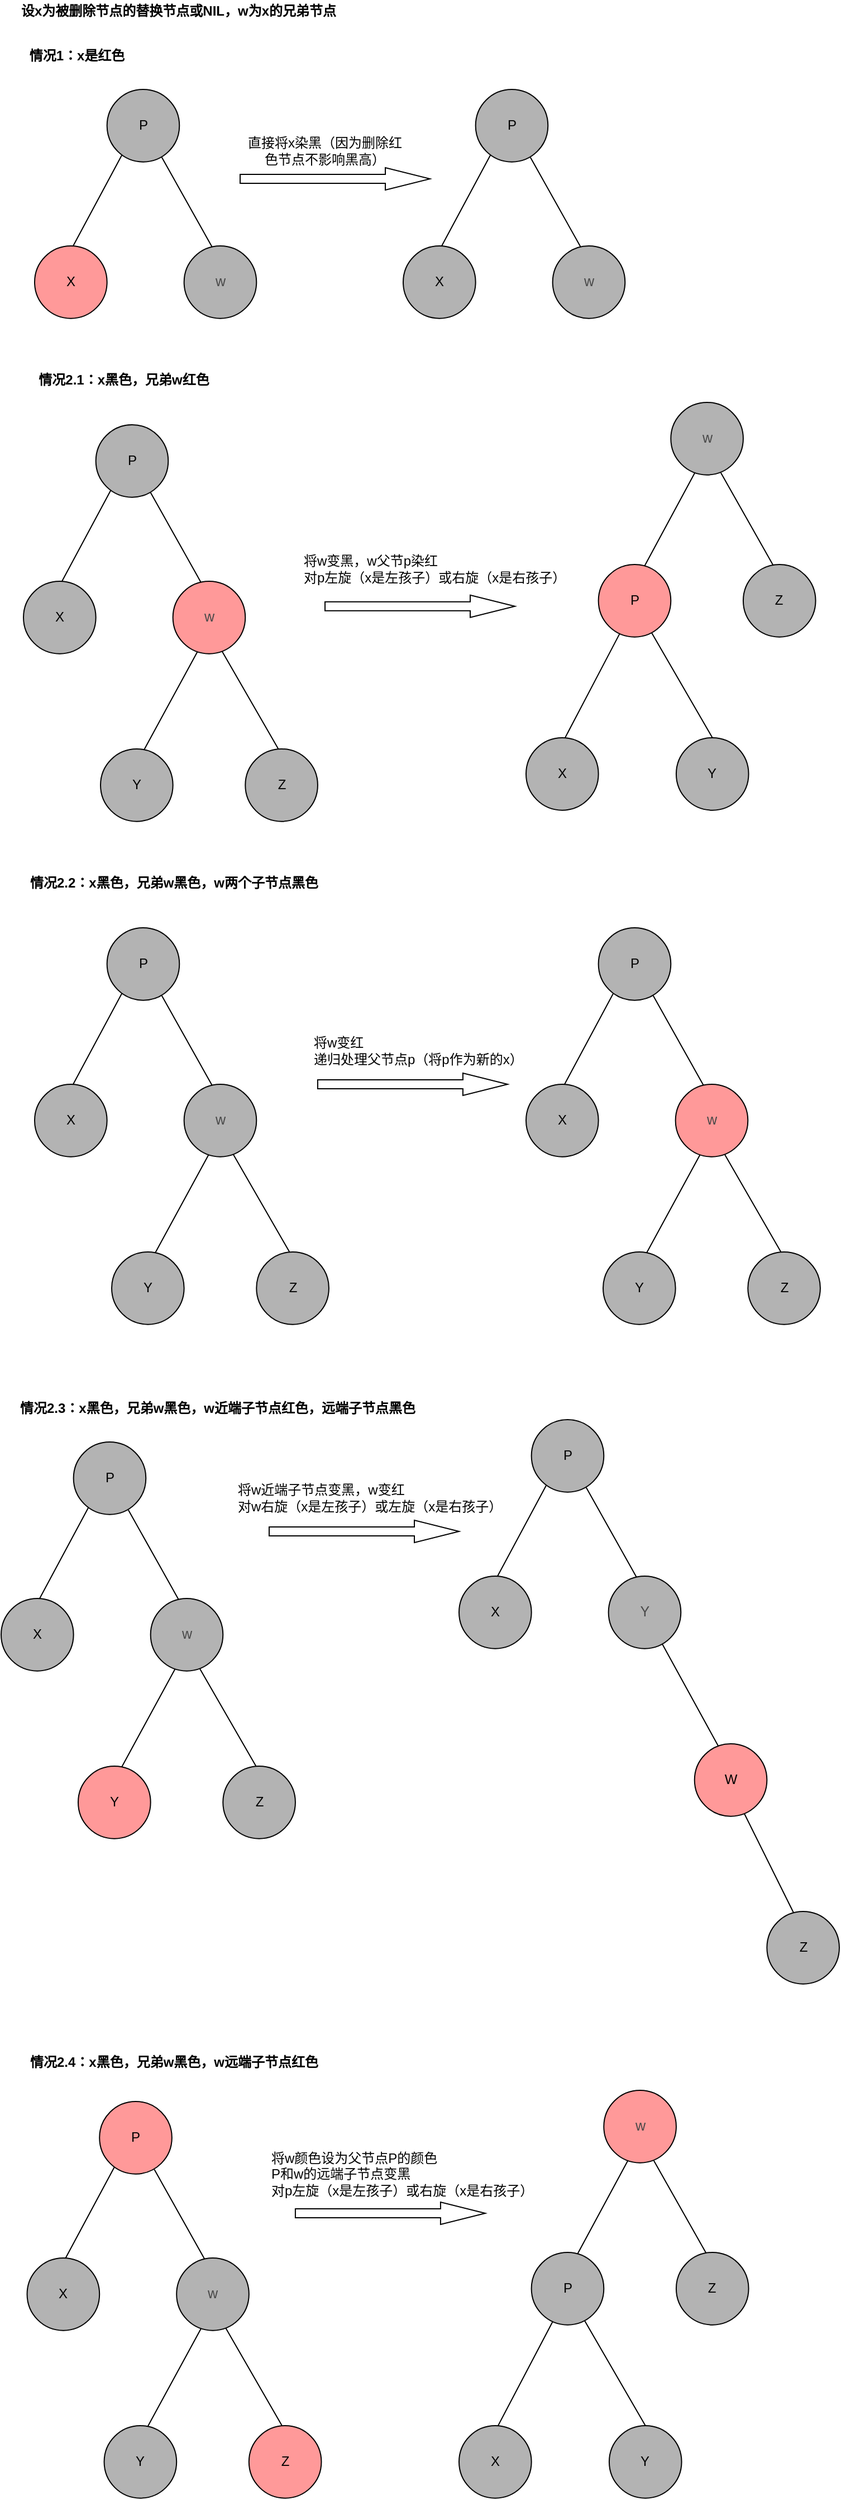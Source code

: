 <mxfile version="28.0.4">
  <diagram name="第 1 页" id="3Pb_nDAk9xN5-lKyiySB">
    <mxGraphModel dx="891" dy="389" grid="1" gridSize="10" guides="1" tooltips="1" connect="1" arrows="1" fold="1" page="1" pageScale="1" pageWidth="827" pageHeight="1169" math="0" shadow="0">
      <root>
        <mxCell id="0" />
        <mxCell id="1" parent="0" />
        <mxCell id="LyFxQFtxwqaDCMOSWHlq-5" style="edgeStyle=orthogonalEdgeStyle;rounded=0;orthogonalLoop=1;jettySize=auto;html=1;exitX=0.5;exitY=1;exitDx=0;exitDy=0;" parent="1" edge="1">
          <mxGeometry relative="1" as="geometry">
            <mxPoint x="401.67" y="300" as="sourcePoint" />
            <mxPoint x="401.67" y="300" as="targetPoint" />
          </mxGeometry>
        </mxCell>
        <mxCell id="LyFxQFtxwqaDCMOSWHlq-56" value="" style="group" parent="1" vertex="1" connectable="0">
          <mxGeometry x="60.003" y="130" width="198.638" height="204.818" as="geometry" />
        </mxCell>
        <mxCell id="LyFxQFtxwqaDCMOSWHlq-29" value="" style="endArrow=none;html=1;rounded=0;entryX=0.206;entryY=0.904;entryDx=0;entryDy=0;entryPerimeter=0;exitX=0.527;exitY=0.01;exitDx=0;exitDy=0;exitPerimeter=0;" parent="LyFxQFtxwqaDCMOSWHlq-56" source="LyFxQFtxwqaDCMOSWHlq-39" target="LyFxQFtxwqaDCMOSWHlq-36" edge="1">
          <mxGeometry width="50" height="50" relative="1" as="geometry">
            <mxPoint x="9.817" y="150" as="sourcePoint" />
            <mxPoint x="77.497" y="60" as="targetPoint" />
          </mxGeometry>
        </mxCell>
        <mxCell id="LyFxQFtxwqaDCMOSWHlq-30" value="" style="endArrow=none;html=1;rounded=0;entryX=0.757;entryY=0.937;entryDx=0;entryDy=0;entryPerimeter=0;exitX=0.397;exitY=0.032;exitDx=0;exitDy=0;exitPerimeter=0;" parent="LyFxQFtxwqaDCMOSWHlq-56" source="LyFxQFtxwqaDCMOSWHlq-42" target="LyFxQFtxwqaDCMOSWHlq-36" edge="1">
          <mxGeometry width="50" height="50" relative="1" as="geometry">
            <mxPoint x="184.817" y="157.82" as="sourcePoint" />
            <mxPoint x="114.817" y="64.82" as="targetPoint" />
          </mxGeometry>
        </mxCell>
        <mxCell id="LyFxQFtxwqaDCMOSWHlq-36" value="P" style="ellipse;whiteSpace=wrap;html=1;aspect=fixed;fillColor=#B3B3B3;" parent="LyFxQFtxwqaDCMOSWHlq-56" vertex="1">
          <mxGeometry x="64.82" width="64.818" height="64.818" as="geometry" />
        </mxCell>
        <mxCell id="LyFxQFtxwqaDCMOSWHlq-39" value="X" style="ellipse;whiteSpace=wrap;html=1;aspect=fixed;fillColor=#FF9999;shadow=0;" parent="LyFxQFtxwqaDCMOSWHlq-56" vertex="1">
          <mxGeometry y="140" width="64.818" height="64.818" as="geometry" />
        </mxCell>
        <mxCell id="LyFxQFtxwqaDCMOSWHlq-42" value="&lt;pre style=&quot;font-family: var(--ds-font-family-code); overflow: auto; padding: calc(var(--ds-md-zoom)*8px)calc(var(--ds-md-zoom)*12px); text-wrap: wrap; word-break: break-all; color: rgb(73, 73, 73); font-size: 12.573px; text-align: left; margin-top: 0px !important; margin-bottom: 0px !important;&quot;&gt;w&lt;/pre&gt;" style="ellipse;whiteSpace=wrap;html=1;aspect=fixed;fillColor=#B3B3B3;" parent="LyFxQFtxwqaDCMOSWHlq-56" vertex="1">
          <mxGeometry x="133.82" y="140" width="64.818" height="64.818" as="geometry" />
        </mxCell>
        <mxCell id="LyFxQFtxwqaDCMOSWHlq-64" value="&lt;b&gt;设x为被删除节点的替换节点或NIL，w为x的兄弟节点&lt;/b&gt;" style="text;strokeColor=none;align=center;fillColor=none;html=1;verticalAlign=middle;whiteSpace=wrap;rounded=0;" parent="1" vertex="1">
          <mxGeometry x="44.32" y="50" width="290" height="20" as="geometry" />
        </mxCell>
        <mxCell id="LyFxQFtxwqaDCMOSWHlq-65" value="&lt;b&gt;情况1：x是红色&lt;/b&gt;" style="text;strokeColor=none;align=center;fillColor=none;html=1;verticalAlign=middle;whiteSpace=wrap;rounded=0;" parent="1" vertex="1">
          <mxGeometry x="50" y="90" width="95.68" height="20" as="geometry" />
        </mxCell>
        <mxCell id="LyFxQFtxwqaDCMOSWHlq-66" value="" style="group" parent="1" vertex="1" connectable="0">
          <mxGeometry x="390" y="130" width="198.638" height="204.818" as="geometry" />
        </mxCell>
        <mxCell id="LyFxQFtxwqaDCMOSWHlq-67" value="" style="endArrow=none;html=1;rounded=0;entryX=0.206;entryY=0.904;entryDx=0;entryDy=0;entryPerimeter=0;exitX=0.527;exitY=0.01;exitDx=0;exitDy=0;exitPerimeter=0;" parent="LyFxQFtxwqaDCMOSWHlq-66" source="LyFxQFtxwqaDCMOSWHlq-70" target="LyFxQFtxwqaDCMOSWHlq-69" edge="1">
          <mxGeometry width="50" height="50" relative="1" as="geometry">
            <mxPoint x="9.817" y="150" as="sourcePoint" />
            <mxPoint x="77.497" y="60" as="targetPoint" />
          </mxGeometry>
        </mxCell>
        <mxCell id="LyFxQFtxwqaDCMOSWHlq-68" value="" style="endArrow=none;html=1;rounded=0;entryX=0.757;entryY=0.937;entryDx=0;entryDy=0;entryPerimeter=0;exitX=0.397;exitY=0.032;exitDx=0;exitDy=0;exitPerimeter=0;" parent="LyFxQFtxwqaDCMOSWHlq-66" source="LyFxQFtxwqaDCMOSWHlq-71" target="LyFxQFtxwqaDCMOSWHlq-69" edge="1">
          <mxGeometry width="50" height="50" relative="1" as="geometry">
            <mxPoint x="184.817" y="157.82" as="sourcePoint" />
            <mxPoint x="114.817" y="64.82" as="targetPoint" />
          </mxGeometry>
        </mxCell>
        <mxCell id="LyFxQFtxwqaDCMOSWHlq-69" value="P" style="ellipse;whiteSpace=wrap;html=1;aspect=fixed;fillColor=#B3B3B3;" parent="LyFxQFtxwqaDCMOSWHlq-66" vertex="1">
          <mxGeometry x="64.82" width="64.818" height="64.818" as="geometry" />
        </mxCell>
        <mxCell id="LyFxQFtxwqaDCMOSWHlq-70" value="X" style="ellipse;whiteSpace=wrap;html=1;aspect=fixed;fillColor=#B3B3B3;shadow=0;" parent="LyFxQFtxwqaDCMOSWHlq-66" vertex="1">
          <mxGeometry y="140" width="64.818" height="64.818" as="geometry" />
        </mxCell>
        <mxCell id="LyFxQFtxwqaDCMOSWHlq-71" value="&lt;pre style=&quot;font-family: var(--ds-font-family-code); overflow: auto; padding: calc(var(--ds-md-zoom)*8px)calc(var(--ds-md-zoom)*12px); text-wrap: wrap; word-break: break-all; color: rgb(73, 73, 73); font-size: 12.573px; text-align: left; margin-top: 0px !important; margin-bottom: 0px !important;&quot;&gt;w&lt;/pre&gt;" style="ellipse;whiteSpace=wrap;html=1;aspect=fixed;fillColor=#B3B3B3;" parent="LyFxQFtxwqaDCMOSWHlq-66" vertex="1">
          <mxGeometry x="133.82" y="140" width="64.818" height="64.818" as="geometry" />
        </mxCell>
        <mxCell id="LyFxQFtxwqaDCMOSWHlq-77" value="直接将x染黑（因为删除红色节点不影响黑高）" style="text;strokeColor=none;align=center;fillColor=none;html=1;verticalAlign=middle;whiteSpace=wrap;rounded=0;" parent="1" vertex="1">
          <mxGeometry x="250" y="170" width="140" height="30" as="geometry" />
        </mxCell>
        <mxCell id="LyFxQFtxwqaDCMOSWHlq-79" value="" style="html=1;shadow=0;dashed=0;align=center;verticalAlign=middle;shape=mxgraph.arrows2.arrow;dy=0.6;dx=40;notch=0;" parent="1" vertex="1">
          <mxGeometry x="244" y="200" width="170" height="20" as="geometry" />
        </mxCell>
        <mxCell id="LyFxQFtxwqaDCMOSWHlq-80" value="&lt;b&gt;情况2.1：x黑色，兄弟w红色&lt;/b&gt;" style="text;strokeColor=none;align=center;fillColor=none;html=1;verticalAlign=middle;whiteSpace=wrap;rounded=0;" parent="1" vertex="1">
          <mxGeometry x="60" y="380" width="160" height="20" as="geometry" />
        </mxCell>
        <mxCell id="LyFxQFtxwqaDCMOSWHlq-91" value="" style="group" parent="1" vertex="1" connectable="0">
          <mxGeometry x="50" y="430" width="263.458" height="354.818" as="geometry" />
        </mxCell>
        <mxCell id="LyFxQFtxwqaDCMOSWHlq-82" value="" style="endArrow=none;html=1;rounded=0;entryX=0.206;entryY=0.904;entryDx=0;entryDy=0;entryPerimeter=0;exitX=0.527;exitY=0.01;exitDx=0;exitDy=0;exitPerimeter=0;" parent="LyFxQFtxwqaDCMOSWHlq-91" source="LyFxQFtxwqaDCMOSWHlq-85" target="LyFxQFtxwqaDCMOSWHlq-84" edge="1">
          <mxGeometry width="50" height="50" relative="1" as="geometry">
            <mxPoint x="9.817" y="150" as="sourcePoint" />
            <mxPoint x="77.497" y="60" as="targetPoint" />
          </mxGeometry>
        </mxCell>
        <mxCell id="LyFxQFtxwqaDCMOSWHlq-83" value="" style="endArrow=none;html=1;rounded=0;entryX=0.757;entryY=0.937;entryDx=0;entryDy=0;entryPerimeter=0;exitX=0.397;exitY=0.032;exitDx=0;exitDy=0;exitPerimeter=0;" parent="LyFxQFtxwqaDCMOSWHlq-91" source="LyFxQFtxwqaDCMOSWHlq-86" target="LyFxQFtxwqaDCMOSWHlq-84" edge="1">
          <mxGeometry width="50" height="50" relative="1" as="geometry">
            <mxPoint x="184.817" y="157.82" as="sourcePoint" />
            <mxPoint x="114.817" y="64.82" as="targetPoint" />
          </mxGeometry>
        </mxCell>
        <mxCell id="LyFxQFtxwqaDCMOSWHlq-84" value="P" style="ellipse;whiteSpace=wrap;html=1;aspect=fixed;fillColor=#B3B3B3;" parent="LyFxQFtxwqaDCMOSWHlq-91" vertex="1">
          <mxGeometry x="64.82" width="64.818" height="64.818" as="geometry" />
        </mxCell>
        <mxCell id="LyFxQFtxwqaDCMOSWHlq-85" value="X" style="ellipse;whiteSpace=wrap;html=1;aspect=fixed;fillColor=#B3B3B3;shadow=0;" parent="LyFxQFtxwqaDCMOSWHlq-91" vertex="1">
          <mxGeometry y="140" width="64.818" height="64.818" as="geometry" />
        </mxCell>
        <mxCell id="LyFxQFtxwqaDCMOSWHlq-86" value="&lt;pre style=&quot;font-family: var(--ds-font-family-code); overflow: auto; padding: calc(var(--ds-md-zoom)*8px)calc(var(--ds-md-zoom)*12px); text-wrap: wrap; word-break: break-all; color: rgb(73, 73, 73); font-size: 12.573px; text-align: left; margin-top: 0px !important; margin-bottom: 0px !important;&quot;&gt;w&lt;/pre&gt;" style="ellipse;whiteSpace=wrap;html=1;aspect=fixed;fillColor=#FF9999;" parent="LyFxQFtxwqaDCMOSWHlq-91" vertex="1">
          <mxGeometry x="133.82" y="140" width="64.818" height="64.818" as="geometry" />
        </mxCell>
        <mxCell id="LyFxQFtxwqaDCMOSWHlq-87" value="Y" style="ellipse;whiteSpace=wrap;html=1;aspect=fixed;fillColor=#B3B3B3;shadow=0;" parent="LyFxQFtxwqaDCMOSWHlq-91" vertex="1">
          <mxGeometry x="69" y="290" width="64.818" height="64.818" as="geometry" />
        </mxCell>
        <mxCell id="LyFxQFtxwqaDCMOSWHlq-88" value="Z" style="ellipse;whiteSpace=wrap;html=1;aspect=fixed;fillColor=#B3B3B3;shadow=0;" parent="LyFxQFtxwqaDCMOSWHlq-91" vertex="1">
          <mxGeometry x="198.64" y="290" width="64.818" height="64.818" as="geometry" />
        </mxCell>
        <mxCell id="LyFxQFtxwqaDCMOSWHlq-89" value="" style="endArrow=none;html=1;rounded=0;entryX=0.336;entryY=0.977;entryDx=0;entryDy=0;entryPerimeter=0;exitX=0.602;exitY=0.011;exitDx=0;exitDy=0;exitPerimeter=0;" parent="LyFxQFtxwqaDCMOSWHlq-91" source="LyFxQFtxwqaDCMOSWHlq-87" target="LyFxQFtxwqaDCMOSWHlq-86" edge="1">
          <mxGeometry width="50" height="50" relative="1" as="geometry">
            <mxPoint x="110" y="286.82" as="sourcePoint" />
            <mxPoint x="154" y="204.82" as="targetPoint" />
          </mxGeometry>
        </mxCell>
        <mxCell id="LyFxQFtxwqaDCMOSWHlq-90" value="" style="endArrow=none;html=1;rounded=0;entryX=0.682;entryY=0.972;entryDx=0;entryDy=0;entryPerimeter=0;exitX=0.455;exitY=-0.002;exitDx=0;exitDy=0;exitPerimeter=0;" parent="LyFxQFtxwqaDCMOSWHlq-91" source="LyFxQFtxwqaDCMOSWHlq-88" target="LyFxQFtxwqaDCMOSWHlq-86" edge="1">
          <mxGeometry width="50" height="50" relative="1" as="geometry">
            <mxPoint x="226" y="285.82" as="sourcePoint" />
            <mxPoint x="180" y="204.82" as="targetPoint" />
          </mxGeometry>
        </mxCell>
        <mxCell id="LyFxQFtxwqaDCMOSWHlq-110" value="&lt;div&gt;将w变黑，w父节p染红&lt;/div&gt;&lt;div&gt;对p左旋（x是左孩子）或右旋（x是右孩子）&lt;/div&gt;" style="text;strokeColor=none;align=left;fillColor=none;html=1;verticalAlign=middle;whiteSpace=wrap;rounded=0;" parent="1" vertex="1">
          <mxGeometry x="298.64" y="542.41" width="241.36" height="32.59" as="geometry" />
        </mxCell>
        <mxCell id="LyFxQFtxwqaDCMOSWHlq-112" value="" style="group" parent="1" vertex="1" connectable="0">
          <mxGeometry x="500" y="410" width="259.278" height="364.818" as="geometry" />
        </mxCell>
        <mxCell id="LyFxQFtxwqaDCMOSWHlq-96" value="X" style="ellipse;whiteSpace=wrap;html=1;aspect=fixed;fillColor=#B3B3B3;shadow=0;" parent="LyFxQFtxwqaDCMOSWHlq-112" vertex="1">
          <mxGeometry y="300" width="64.818" height="64.818" as="geometry" />
        </mxCell>
        <mxCell id="LyFxQFtxwqaDCMOSWHlq-100" value="" style="endArrow=none;html=1;rounded=0;entryX=0.295;entryY=0.952;entryDx=0;entryDy=0;entryPerimeter=0;exitX=0.538;exitY=0.003;exitDx=0;exitDy=0;exitPerimeter=0;" parent="LyFxQFtxwqaDCMOSWHlq-112" source="LyFxQFtxwqaDCMOSWHlq-96" target="LyFxQFtxwqaDCMOSWHlq-106" edge="1">
          <mxGeometry width="50" height="50" relative="1" as="geometry">
            <mxPoint x="35.521" y="297.203" as="sourcePoint" />
            <mxPoint x="83.099" y="209.817" as="targetPoint" />
          </mxGeometry>
        </mxCell>
        <mxCell id="LyFxQFtxwqaDCMOSWHlq-101" value="" style="endArrow=none;html=1;rounded=0;entryX=0.732;entryY=0.937;entryDx=0;entryDy=0;entryPerimeter=0;exitX=0.5;exitY=0;exitDx=0;exitDy=0;" parent="LyFxQFtxwqaDCMOSWHlq-112" source="LyFxQFtxwqaDCMOSWHlq-105" target="LyFxQFtxwqaDCMOSWHlq-106" edge="1">
          <mxGeometry width="50" height="50" relative="1" as="geometry">
            <mxPoint x="164.562" y="296.68" as="sourcePoint" />
            <mxPoint x="114.456" y="209.813" as="targetPoint" />
          </mxGeometry>
        </mxCell>
        <mxCell id="LyFxQFtxwqaDCMOSWHlq-103" value="" style="endArrow=none;html=1;rounded=0;entryX=0.206;entryY=0.904;entryDx=0;entryDy=0;entryPerimeter=0;exitX=0.64;exitY=0.015;exitDx=0;exitDy=0;exitPerimeter=0;" parent="LyFxQFtxwqaDCMOSWHlq-112" source="LyFxQFtxwqaDCMOSWHlq-106" edge="1">
          <mxGeometry width="50" height="50" relative="1" as="geometry">
            <mxPoint x="107.1" y="145" as="sourcePoint" />
            <mxPoint x="151.1" y="63" as="targetPoint" />
          </mxGeometry>
        </mxCell>
        <mxCell id="LyFxQFtxwqaDCMOSWHlq-105" value="Y" style="ellipse;whiteSpace=wrap;html=1;aspect=fixed;fillColor=#B3B3B3;shadow=0;" parent="LyFxQFtxwqaDCMOSWHlq-112" vertex="1">
          <mxGeometry x="134.46" y="300" width="64.818" height="64.818" as="geometry" />
        </mxCell>
        <mxCell id="LyFxQFtxwqaDCMOSWHlq-106" value="P" style="ellipse;whiteSpace=wrap;html=1;aspect=fixed;fillColor=#FF9999;" parent="LyFxQFtxwqaDCMOSWHlq-112" vertex="1">
          <mxGeometry x="64.82" y="145" width="64.818" height="64.818" as="geometry" />
        </mxCell>
        <mxCell id="LyFxQFtxwqaDCMOSWHlq-107" value="&lt;pre style=&quot;font-family: var(--ds-font-family-code); overflow: auto; padding: calc(var(--ds-md-zoom)*8px)calc(var(--ds-md-zoom)*12px); text-wrap: wrap; word-break: break-all; color: rgb(73, 73, 73); font-size: 12.573px; text-align: left; margin-top: 0px !important; margin-bottom: 0px !important;&quot;&gt;w&lt;/pre&gt;" style="ellipse;whiteSpace=wrap;html=1;aspect=fixed;fillColor=#B3B3B3;" parent="LyFxQFtxwqaDCMOSWHlq-112" vertex="1">
          <mxGeometry x="129.64" width="64.818" height="64.818" as="geometry" />
        </mxCell>
        <mxCell id="LyFxQFtxwqaDCMOSWHlq-108" value="Z" style="ellipse;whiteSpace=wrap;html=1;aspect=fixed;fillColor=#B3B3B3;shadow=0;" parent="LyFxQFtxwqaDCMOSWHlq-112" vertex="1">
          <mxGeometry x="194.46" y="145" width="64.818" height="64.818" as="geometry" />
        </mxCell>
        <mxCell id="LyFxQFtxwqaDCMOSWHlq-109" value="" style="endArrow=none;html=1;rounded=0;entryX=0.757;entryY=0.937;entryDx=0;entryDy=0;entryPerimeter=0;exitX=0.414;exitY=0.011;exitDx=0;exitDy=0;exitPerimeter=0;" parent="LyFxQFtxwqaDCMOSWHlq-112" source="LyFxQFtxwqaDCMOSWHlq-108" edge="1">
          <mxGeometry width="50" height="50" relative="1" as="geometry">
            <mxPoint x="220.125" y="144.34" as="sourcePoint" />
            <mxPoint x="174.46" y="63" as="targetPoint" />
          </mxGeometry>
        </mxCell>
        <mxCell id="LyFxQFtxwqaDCMOSWHlq-113" value="&lt;b&gt;情况2.2：x&lt;/b&gt;&lt;b&gt;黑色，&lt;/b&gt;&lt;b&gt;兄弟w黑色，w两个子节点黑色&lt;/b&gt;" style="text;strokeColor=none;align=center;fillColor=none;html=1;verticalAlign=middle;whiteSpace=wrap;rounded=0;" parent="1" vertex="1">
          <mxGeometry x="50" y="830" width="270" height="20" as="geometry" />
        </mxCell>
        <mxCell id="LyFxQFtxwqaDCMOSWHlq-114" value="" style="group" parent="1" vertex="1" connectable="0">
          <mxGeometry x="60" y="880" width="263.458" height="354.818" as="geometry" />
        </mxCell>
        <mxCell id="LyFxQFtxwqaDCMOSWHlq-115" value="" style="endArrow=none;html=1;rounded=0;entryX=0.206;entryY=0.904;entryDx=0;entryDy=0;entryPerimeter=0;exitX=0.527;exitY=0.01;exitDx=0;exitDy=0;exitPerimeter=0;" parent="LyFxQFtxwqaDCMOSWHlq-114" source="LyFxQFtxwqaDCMOSWHlq-118" target="LyFxQFtxwqaDCMOSWHlq-117" edge="1">
          <mxGeometry width="50" height="50" relative="1" as="geometry">
            <mxPoint x="9.817" y="150" as="sourcePoint" />
            <mxPoint x="77.497" y="60" as="targetPoint" />
          </mxGeometry>
        </mxCell>
        <mxCell id="LyFxQFtxwqaDCMOSWHlq-116" value="" style="endArrow=none;html=1;rounded=0;entryX=0.757;entryY=0.937;entryDx=0;entryDy=0;entryPerimeter=0;exitX=0.397;exitY=0.032;exitDx=0;exitDy=0;exitPerimeter=0;" parent="LyFxQFtxwqaDCMOSWHlq-114" source="LyFxQFtxwqaDCMOSWHlq-119" target="LyFxQFtxwqaDCMOSWHlq-117" edge="1">
          <mxGeometry width="50" height="50" relative="1" as="geometry">
            <mxPoint x="184.817" y="157.82" as="sourcePoint" />
            <mxPoint x="114.817" y="64.82" as="targetPoint" />
          </mxGeometry>
        </mxCell>
        <mxCell id="LyFxQFtxwqaDCMOSWHlq-117" value="P" style="ellipse;whiteSpace=wrap;html=1;aspect=fixed;fillColor=#B3B3B3;" parent="LyFxQFtxwqaDCMOSWHlq-114" vertex="1">
          <mxGeometry x="64.82" width="64.818" height="64.818" as="geometry" />
        </mxCell>
        <mxCell id="LyFxQFtxwqaDCMOSWHlq-118" value="X" style="ellipse;whiteSpace=wrap;html=1;aspect=fixed;fillColor=#B3B3B3;shadow=0;" parent="LyFxQFtxwqaDCMOSWHlq-114" vertex="1">
          <mxGeometry y="140" width="64.818" height="64.818" as="geometry" />
        </mxCell>
        <mxCell id="LyFxQFtxwqaDCMOSWHlq-119" value="&lt;pre style=&quot;font-family: var(--ds-font-family-code); overflow: auto; padding: calc(var(--ds-md-zoom)*8px)calc(var(--ds-md-zoom)*12px); text-wrap: wrap; word-break: break-all; color: rgb(73, 73, 73); font-size: 12.573px; text-align: left; margin-top: 0px !important; margin-bottom: 0px !important;&quot;&gt;w&lt;/pre&gt;" style="ellipse;whiteSpace=wrap;html=1;aspect=fixed;fillColor=#B3B3B3;" parent="LyFxQFtxwqaDCMOSWHlq-114" vertex="1">
          <mxGeometry x="133.82" y="140" width="64.818" height="64.818" as="geometry" />
        </mxCell>
        <mxCell id="LyFxQFtxwqaDCMOSWHlq-120" value="Y" style="ellipse;whiteSpace=wrap;html=1;aspect=fixed;fillColor=#B3B3B3;shadow=0;" parent="LyFxQFtxwqaDCMOSWHlq-114" vertex="1">
          <mxGeometry x="69" y="290" width="64.818" height="64.818" as="geometry" />
        </mxCell>
        <mxCell id="LyFxQFtxwqaDCMOSWHlq-121" value="Z" style="ellipse;whiteSpace=wrap;html=1;aspect=fixed;fillColor=#B3B3B3;shadow=0;" parent="LyFxQFtxwqaDCMOSWHlq-114" vertex="1">
          <mxGeometry x="198.64" y="290" width="64.818" height="64.818" as="geometry" />
        </mxCell>
        <mxCell id="LyFxQFtxwqaDCMOSWHlq-122" value="" style="endArrow=none;html=1;rounded=0;entryX=0.336;entryY=0.977;entryDx=0;entryDy=0;entryPerimeter=0;exitX=0.602;exitY=0.011;exitDx=0;exitDy=0;exitPerimeter=0;" parent="LyFxQFtxwqaDCMOSWHlq-114" source="LyFxQFtxwqaDCMOSWHlq-120" target="LyFxQFtxwqaDCMOSWHlq-119" edge="1">
          <mxGeometry width="50" height="50" relative="1" as="geometry">
            <mxPoint x="110" y="286.82" as="sourcePoint" />
            <mxPoint x="154" y="204.82" as="targetPoint" />
          </mxGeometry>
        </mxCell>
        <mxCell id="LyFxQFtxwqaDCMOSWHlq-123" value="" style="endArrow=none;html=1;rounded=0;entryX=0.682;entryY=0.972;entryDx=0;entryDy=0;entryPerimeter=0;exitX=0.455;exitY=-0.002;exitDx=0;exitDy=0;exitPerimeter=0;" parent="LyFxQFtxwqaDCMOSWHlq-114" source="LyFxQFtxwqaDCMOSWHlq-121" target="LyFxQFtxwqaDCMOSWHlq-119" edge="1">
          <mxGeometry width="50" height="50" relative="1" as="geometry">
            <mxPoint x="226" y="285.82" as="sourcePoint" />
            <mxPoint x="180" y="204.82" as="targetPoint" />
          </mxGeometry>
        </mxCell>
        <mxCell id="LyFxQFtxwqaDCMOSWHlq-124" value="" style="group" parent="1" vertex="1" connectable="0">
          <mxGeometry x="500" y="880" width="263.458" height="354.818" as="geometry" />
        </mxCell>
        <mxCell id="LyFxQFtxwqaDCMOSWHlq-125" value="" style="endArrow=none;html=1;rounded=0;entryX=0.206;entryY=0.904;entryDx=0;entryDy=0;entryPerimeter=0;exitX=0.527;exitY=0.01;exitDx=0;exitDy=0;exitPerimeter=0;" parent="LyFxQFtxwqaDCMOSWHlq-124" source="LyFxQFtxwqaDCMOSWHlq-128" target="LyFxQFtxwqaDCMOSWHlq-127" edge="1">
          <mxGeometry width="50" height="50" relative="1" as="geometry">
            <mxPoint x="9.817" y="150" as="sourcePoint" />
            <mxPoint x="77.497" y="60" as="targetPoint" />
          </mxGeometry>
        </mxCell>
        <mxCell id="LyFxQFtxwqaDCMOSWHlq-126" value="" style="endArrow=none;html=1;rounded=0;entryX=0.757;entryY=0.937;entryDx=0;entryDy=0;entryPerimeter=0;exitX=0.397;exitY=0.032;exitDx=0;exitDy=0;exitPerimeter=0;" parent="LyFxQFtxwqaDCMOSWHlq-124" source="LyFxQFtxwqaDCMOSWHlq-129" target="LyFxQFtxwqaDCMOSWHlq-127" edge="1">
          <mxGeometry width="50" height="50" relative="1" as="geometry">
            <mxPoint x="184.817" y="157.82" as="sourcePoint" />
            <mxPoint x="114.817" y="64.82" as="targetPoint" />
          </mxGeometry>
        </mxCell>
        <mxCell id="LyFxQFtxwqaDCMOSWHlq-127" value="P" style="ellipse;whiteSpace=wrap;html=1;aspect=fixed;fillColor=#B3B3B3;" parent="LyFxQFtxwqaDCMOSWHlq-124" vertex="1">
          <mxGeometry x="64.82" width="64.818" height="64.818" as="geometry" />
        </mxCell>
        <mxCell id="LyFxQFtxwqaDCMOSWHlq-128" value="X" style="ellipse;whiteSpace=wrap;html=1;aspect=fixed;fillColor=#B3B3B3;shadow=0;" parent="LyFxQFtxwqaDCMOSWHlq-124" vertex="1">
          <mxGeometry y="140" width="64.818" height="64.818" as="geometry" />
        </mxCell>
        <mxCell id="LyFxQFtxwqaDCMOSWHlq-129" value="&lt;pre style=&quot;font-family: var(--ds-font-family-code); overflow: auto; padding: calc(var(--ds-md-zoom)*8px)calc(var(--ds-md-zoom)*12px); text-wrap: wrap; word-break: break-all; color: rgb(73, 73, 73); font-size: 12.573px; text-align: left; margin-top: 0px !important; margin-bottom: 0px !important;&quot;&gt;w&lt;/pre&gt;" style="ellipse;whiteSpace=wrap;html=1;aspect=fixed;fillColor=#FF9999;" parent="LyFxQFtxwqaDCMOSWHlq-124" vertex="1">
          <mxGeometry x="133.82" y="140" width="64.818" height="64.818" as="geometry" />
        </mxCell>
        <mxCell id="LyFxQFtxwqaDCMOSWHlq-130" value="Y" style="ellipse;whiteSpace=wrap;html=1;aspect=fixed;fillColor=#B3B3B3;shadow=0;" parent="LyFxQFtxwqaDCMOSWHlq-124" vertex="1">
          <mxGeometry x="69" y="290" width="64.818" height="64.818" as="geometry" />
        </mxCell>
        <mxCell id="LyFxQFtxwqaDCMOSWHlq-131" value="Z" style="ellipse;whiteSpace=wrap;html=1;aspect=fixed;fillColor=#B3B3B3;shadow=0;" parent="LyFxQFtxwqaDCMOSWHlq-124" vertex="1">
          <mxGeometry x="198.64" y="290" width="64.818" height="64.818" as="geometry" />
        </mxCell>
        <mxCell id="LyFxQFtxwqaDCMOSWHlq-132" value="" style="endArrow=none;html=1;rounded=0;entryX=0.336;entryY=0.977;entryDx=0;entryDy=0;entryPerimeter=0;exitX=0.602;exitY=0.011;exitDx=0;exitDy=0;exitPerimeter=0;" parent="LyFxQFtxwqaDCMOSWHlq-124" source="LyFxQFtxwqaDCMOSWHlq-130" target="LyFxQFtxwqaDCMOSWHlq-129" edge="1">
          <mxGeometry width="50" height="50" relative="1" as="geometry">
            <mxPoint x="110" y="286.82" as="sourcePoint" />
            <mxPoint x="154" y="204.82" as="targetPoint" />
          </mxGeometry>
        </mxCell>
        <mxCell id="LyFxQFtxwqaDCMOSWHlq-133" value="" style="endArrow=none;html=1;rounded=0;entryX=0.682;entryY=0.972;entryDx=0;entryDy=0;entryPerimeter=0;exitX=0.455;exitY=-0.002;exitDx=0;exitDy=0;exitPerimeter=0;" parent="LyFxQFtxwqaDCMOSWHlq-124" source="LyFxQFtxwqaDCMOSWHlq-131" target="LyFxQFtxwqaDCMOSWHlq-129" edge="1">
          <mxGeometry width="50" height="50" relative="1" as="geometry">
            <mxPoint x="226" y="285.82" as="sourcePoint" />
            <mxPoint x="180" y="204.82" as="targetPoint" />
          </mxGeometry>
        </mxCell>
        <mxCell id="LyFxQFtxwqaDCMOSWHlq-134" value="&lt;div&gt;将w变红&lt;/div&gt;&lt;div&gt;递归处理父节点p（将p作为新的x）&lt;/div&gt;" style="text;strokeColor=none;align=left;fillColor=none;html=1;verticalAlign=middle;whiteSpace=wrap;rounded=0;" parent="1" vertex="1">
          <mxGeometry x="308.32" y="970" width="196" height="40" as="geometry" />
        </mxCell>
        <mxCell id="LyFxQFtxwqaDCMOSWHlq-136" value="&lt;b&gt;情况2.3：x黑色，兄弟w黑色，w近端子节点红色，远端子节点黑色&lt;/b&gt;" style="text;strokeColor=none;align=center;fillColor=none;html=1;verticalAlign=middle;whiteSpace=wrap;rounded=0;" parent="1" vertex="1">
          <mxGeometry x="44.32" y="1300" width="360" height="20" as="geometry" />
        </mxCell>
        <mxCell id="LyFxQFtxwqaDCMOSWHlq-137" value="" style="group" parent="1" vertex="1" connectable="0">
          <mxGeometry x="30" y="1340" width="263.458" height="354.818" as="geometry" />
        </mxCell>
        <mxCell id="LyFxQFtxwqaDCMOSWHlq-138" value="" style="endArrow=none;html=1;rounded=0;entryX=0.206;entryY=0.904;entryDx=0;entryDy=0;entryPerimeter=0;exitX=0.527;exitY=0.01;exitDx=0;exitDy=0;exitPerimeter=0;" parent="LyFxQFtxwqaDCMOSWHlq-137" source="LyFxQFtxwqaDCMOSWHlq-141" target="LyFxQFtxwqaDCMOSWHlq-140" edge="1">
          <mxGeometry width="50" height="50" relative="1" as="geometry">
            <mxPoint x="9.817" y="150" as="sourcePoint" />
            <mxPoint x="77.497" y="60" as="targetPoint" />
          </mxGeometry>
        </mxCell>
        <mxCell id="LyFxQFtxwqaDCMOSWHlq-139" value="" style="endArrow=none;html=1;rounded=0;entryX=0.757;entryY=0.937;entryDx=0;entryDy=0;entryPerimeter=0;exitX=0.397;exitY=0.032;exitDx=0;exitDy=0;exitPerimeter=0;" parent="LyFxQFtxwqaDCMOSWHlq-137" source="LyFxQFtxwqaDCMOSWHlq-142" target="LyFxQFtxwqaDCMOSWHlq-140" edge="1">
          <mxGeometry width="50" height="50" relative="1" as="geometry">
            <mxPoint x="184.817" y="157.82" as="sourcePoint" />
            <mxPoint x="114.817" y="64.82" as="targetPoint" />
          </mxGeometry>
        </mxCell>
        <mxCell id="LyFxQFtxwqaDCMOSWHlq-140" value="P" style="ellipse;whiteSpace=wrap;html=1;aspect=fixed;fillColor=#B3B3B3;" parent="LyFxQFtxwqaDCMOSWHlq-137" vertex="1">
          <mxGeometry x="64.82" width="64.818" height="64.818" as="geometry" />
        </mxCell>
        <mxCell id="LyFxQFtxwqaDCMOSWHlq-141" value="X" style="ellipse;whiteSpace=wrap;html=1;aspect=fixed;fillColor=#B3B3B3;shadow=0;" parent="LyFxQFtxwqaDCMOSWHlq-137" vertex="1">
          <mxGeometry y="140" width="64.818" height="64.818" as="geometry" />
        </mxCell>
        <mxCell id="LyFxQFtxwqaDCMOSWHlq-142" value="&lt;pre style=&quot;font-family: var(--ds-font-family-code); overflow: auto; padding: calc(var(--ds-md-zoom)*8px)calc(var(--ds-md-zoom)*12px); text-wrap: wrap; word-break: break-all; color: rgb(73, 73, 73); font-size: 12.573px; text-align: left; margin-top: 0px !important; margin-bottom: 0px !important;&quot;&gt;w&lt;/pre&gt;" style="ellipse;whiteSpace=wrap;html=1;aspect=fixed;fillColor=#B3B3B3;" parent="LyFxQFtxwqaDCMOSWHlq-137" vertex="1">
          <mxGeometry x="133.82" y="140" width="64.818" height="64.818" as="geometry" />
        </mxCell>
        <mxCell id="LyFxQFtxwqaDCMOSWHlq-143" value="Y" style="ellipse;whiteSpace=wrap;html=1;aspect=fixed;fillColor=#FF9999;shadow=0;" parent="LyFxQFtxwqaDCMOSWHlq-137" vertex="1">
          <mxGeometry x="69" y="290" width="64.818" height="64.818" as="geometry" />
        </mxCell>
        <mxCell id="LyFxQFtxwqaDCMOSWHlq-144" value="Z" style="ellipse;whiteSpace=wrap;html=1;aspect=fixed;fillColor=#B3B3B3;shadow=0;" parent="LyFxQFtxwqaDCMOSWHlq-137" vertex="1">
          <mxGeometry x="198.64" y="290" width="64.818" height="64.818" as="geometry" />
        </mxCell>
        <mxCell id="LyFxQFtxwqaDCMOSWHlq-145" value="" style="endArrow=none;html=1;rounded=0;entryX=0.336;entryY=0.977;entryDx=0;entryDy=0;entryPerimeter=0;exitX=0.602;exitY=0.011;exitDx=0;exitDy=0;exitPerimeter=0;" parent="LyFxQFtxwqaDCMOSWHlq-137" source="LyFxQFtxwqaDCMOSWHlq-143" target="LyFxQFtxwqaDCMOSWHlq-142" edge="1">
          <mxGeometry width="50" height="50" relative="1" as="geometry">
            <mxPoint x="110" y="286.82" as="sourcePoint" />
            <mxPoint x="154" y="204.82" as="targetPoint" />
          </mxGeometry>
        </mxCell>
        <mxCell id="LyFxQFtxwqaDCMOSWHlq-146" value="" style="endArrow=none;html=1;rounded=0;entryX=0.682;entryY=0.972;entryDx=0;entryDy=0;entryPerimeter=0;exitX=0.455;exitY=-0.002;exitDx=0;exitDy=0;exitPerimeter=0;" parent="LyFxQFtxwqaDCMOSWHlq-137" source="LyFxQFtxwqaDCMOSWHlq-144" target="LyFxQFtxwqaDCMOSWHlq-142" edge="1">
          <mxGeometry width="50" height="50" relative="1" as="geometry">
            <mxPoint x="226" y="285.82" as="sourcePoint" />
            <mxPoint x="180" y="204.82" as="targetPoint" />
          </mxGeometry>
        </mxCell>
        <mxCell id="LyFxQFtxwqaDCMOSWHlq-161" value="" style="group" parent="1" vertex="1" connectable="0">
          <mxGeometry x="440" y="1320" width="340.498" height="504.818" as="geometry" />
        </mxCell>
        <mxCell id="LyFxQFtxwqaDCMOSWHlq-148" value="" style="endArrow=none;html=1;rounded=0;entryX=0.206;entryY=0.904;entryDx=0;entryDy=0;entryPerimeter=0;exitX=0.527;exitY=0.01;exitDx=0;exitDy=0;exitPerimeter=0;" parent="LyFxQFtxwqaDCMOSWHlq-161" source="LyFxQFtxwqaDCMOSWHlq-151" target="LyFxQFtxwqaDCMOSWHlq-150" edge="1">
          <mxGeometry width="50" height="50" relative="1" as="geometry">
            <mxPoint x="9.817" y="150" as="sourcePoint" />
            <mxPoint x="77.497" y="60" as="targetPoint" />
          </mxGeometry>
        </mxCell>
        <mxCell id="LyFxQFtxwqaDCMOSWHlq-149" value="" style="endArrow=none;html=1;rounded=0;entryX=0.757;entryY=0.937;entryDx=0;entryDy=0;entryPerimeter=0;exitX=0.397;exitY=0.032;exitDx=0;exitDy=0;exitPerimeter=0;" parent="LyFxQFtxwqaDCMOSWHlq-161" source="LyFxQFtxwqaDCMOSWHlq-152" target="LyFxQFtxwqaDCMOSWHlq-150" edge="1">
          <mxGeometry width="50" height="50" relative="1" as="geometry">
            <mxPoint x="184.817" y="157.82" as="sourcePoint" />
            <mxPoint x="114.817" y="64.82" as="targetPoint" />
          </mxGeometry>
        </mxCell>
        <mxCell id="LyFxQFtxwqaDCMOSWHlq-150" value="P" style="ellipse;whiteSpace=wrap;html=1;aspect=fixed;fillColor=#B3B3B3;" parent="LyFxQFtxwqaDCMOSWHlq-161" vertex="1">
          <mxGeometry x="64.82" width="64.818" height="64.818" as="geometry" />
        </mxCell>
        <mxCell id="LyFxQFtxwqaDCMOSWHlq-151" value="X" style="ellipse;whiteSpace=wrap;html=1;aspect=fixed;fillColor=#B3B3B3;shadow=0;" parent="LyFxQFtxwqaDCMOSWHlq-161" vertex="1">
          <mxGeometry y="140" width="64.818" height="64.818" as="geometry" />
        </mxCell>
        <mxCell id="LyFxQFtxwqaDCMOSWHlq-152" value="&lt;pre style=&quot;font-family: var(--ds-font-family-code); overflow: auto; padding: calc(var(--ds-md-zoom)*8px)calc(var(--ds-md-zoom)*12px); text-wrap: wrap; word-break: break-all; color: rgb(73, 73, 73); font-size: 12.573px; text-align: left; margin-top: 0px !important; margin-bottom: 0px !important;&quot;&gt;Y&lt;/pre&gt;" style="ellipse;whiteSpace=wrap;html=1;aspect=fixed;fillColor=#B3B3B3;" parent="LyFxQFtxwqaDCMOSWHlq-161" vertex="1">
          <mxGeometry x="133.82" y="140" width="64.818" height="64.818" as="geometry" />
        </mxCell>
        <mxCell id="LyFxQFtxwqaDCMOSWHlq-154" value="W" style="ellipse;whiteSpace=wrap;html=1;aspect=fixed;fillColor=#FF9999;shadow=0;" parent="LyFxQFtxwqaDCMOSWHlq-161" vertex="1">
          <mxGeometry x="210.86" y="290" width="64.818" height="64.818" as="geometry" />
        </mxCell>
        <mxCell id="LyFxQFtxwqaDCMOSWHlq-157" value="Z" style="ellipse;whiteSpace=wrap;html=1;aspect=fixed;fillColor=#B3B3B3;shadow=0;" parent="LyFxQFtxwqaDCMOSWHlq-161" vertex="1">
          <mxGeometry x="275.68" y="440" width="64.818" height="64.818" as="geometry" />
        </mxCell>
        <mxCell id="LyFxQFtxwqaDCMOSWHlq-159" value="" style="endArrow=none;html=1;rounded=0;entryX=0.74;entryY=0.931;entryDx=0;entryDy=0;entryPerimeter=0;exitX=0.331;exitY=0.037;exitDx=0;exitDy=0;exitPerimeter=0;" parent="LyFxQFtxwqaDCMOSWHlq-161" source="LyFxQFtxwqaDCMOSWHlq-154" target="LyFxQFtxwqaDCMOSWHlq-152" edge="1">
          <mxGeometry width="50" height="50" relative="1" as="geometry">
            <mxPoint x="230.32" y="285.82" as="sourcePoint" />
            <mxPoint x="184.32" y="204.82" as="targetPoint" />
          </mxGeometry>
        </mxCell>
        <mxCell id="LyFxQFtxwqaDCMOSWHlq-160" value="" style="endArrow=none;html=1;rounded=0;entryX=0.689;entryY=0.966;entryDx=0;entryDy=0;entryPerimeter=0;exitX=0.368;exitY=0.017;exitDx=0;exitDy=0;exitPerimeter=0;" parent="LyFxQFtxwqaDCMOSWHlq-161" source="LyFxQFtxwqaDCMOSWHlq-157" target="LyFxQFtxwqaDCMOSWHlq-154" edge="1">
          <mxGeometry width="50" height="50" relative="1" as="geometry">
            <mxPoint x="301.68" y="435.82" as="sourcePoint" />
            <mxPoint x="255.68" y="354.82" as="targetPoint" />
          </mxGeometry>
        </mxCell>
        <mxCell id="LyFxQFtxwqaDCMOSWHlq-162" value="&lt;div&gt;将w近端子节点变黑，w变红&lt;/div&gt;&lt;div&gt;对w右旋（x是左孩子）或左旋（x是右孩子）&lt;/div&gt;" style="text;strokeColor=none;align=left;fillColor=none;html=1;verticalAlign=middle;whiteSpace=wrap;rounded=0;" parent="1" vertex="1">
          <mxGeometry x="240" y="1370" width="240" height="40" as="geometry" />
        </mxCell>
        <mxCell id="LyFxQFtxwqaDCMOSWHlq-163" value="" style="html=1;shadow=0;dashed=0;align=center;verticalAlign=middle;shape=mxgraph.arrows2.arrow;dy=0.6;dx=40;notch=0;" parent="1" vertex="1">
          <mxGeometry x="320" y="582.41" width="170" height="20" as="geometry" />
        </mxCell>
        <mxCell id="LyFxQFtxwqaDCMOSWHlq-164" value="" style="html=1;shadow=0;dashed=0;align=center;verticalAlign=middle;shape=mxgraph.arrows2.arrow;dy=0.6;dx=40;notch=0;" parent="1" vertex="1">
          <mxGeometry x="313.46" y="1010" width="170" height="20" as="geometry" />
        </mxCell>
        <mxCell id="LyFxQFtxwqaDCMOSWHlq-165" value="" style="html=1;shadow=0;dashed=0;align=center;verticalAlign=middle;shape=mxgraph.arrows2.arrow;dy=0.6;dx=40;notch=0;" parent="1" vertex="1">
          <mxGeometry x="270" y="1410" width="170" height="20" as="geometry" />
        </mxCell>
        <mxCell id="LyFxQFtxwqaDCMOSWHlq-166" value="&lt;b&gt;情况2.4：x黑色，兄弟w黑色，w远端子节点红色&lt;/b&gt;" style="text;strokeColor=none;align=center;fillColor=none;html=1;verticalAlign=middle;whiteSpace=wrap;rounded=0;" parent="1" vertex="1">
          <mxGeometry x="50" y="1880" width="270" height="30" as="geometry" />
        </mxCell>
        <mxCell id="LyFxQFtxwqaDCMOSWHlq-167" value="" style="group" parent="1" vertex="1" connectable="0">
          <mxGeometry x="53.27" y="1930" width="263.458" height="354.818" as="geometry" />
        </mxCell>
        <mxCell id="LyFxQFtxwqaDCMOSWHlq-168" value="" style="endArrow=none;html=1;rounded=0;entryX=0.206;entryY=0.904;entryDx=0;entryDy=0;entryPerimeter=0;exitX=0.527;exitY=0.01;exitDx=0;exitDy=0;exitPerimeter=0;" parent="LyFxQFtxwqaDCMOSWHlq-167" source="LyFxQFtxwqaDCMOSWHlq-171" target="LyFxQFtxwqaDCMOSWHlq-170" edge="1">
          <mxGeometry width="50" height="50" relative="1" as="geometry">
            <mxPoint x="9.817" y="150" as="sourcePoint" />
            <mxPoint x="77.497" y="60" as="targetPoint" />
          </mxGeometry>
        </mxCell>
        <mxCell id="LyFxQFtxwqaDCMOSWHlq-169" value="" style="endArrow=none;html=1;rounded=0;entryX=0.757;entryY=0.937;entryDx=0;entryDy=0;entryPerimeter=0;exitX=0.397;exitY=0.032;exitDx=0;exitDy=0;exitPerimeter=0;" parent="LyFxQFtxwqaDCMOSWHlq-167" source="LyFxQFtxwqaDCMOSWHlq-172" target="LyFxQFtxwqaDCMOSWHlq-170" edge="1">
          <mxGeometry width="50" height="50" relative="1" as="geometry">
            <mxPoint x="184.817" y="157.82" as="sourcePoint" />
            <mxPoint x="114.817" y="64.82" as="targetPoint" />
          </mxGeometry>
        </mxCell>
        <mxCell id="LyFxQFtxwqaDCMOSWHlq-170" value="P" style="ellipse;whiteSpace=wrap;html=1;aspect=fixed;fillColor=#FF9999;" parent="LyFxQFtxwqaDCMOSWHlq-167" vertex="1">
          <mxGeometry x="64.82" width="64.818" height="64.818" as="geometry" />
        </mxCell>
        <mxCell id="LyFxQFtxwqaDCMOSWHlq-171" value="X" style="ellipse;whiteSpace=wrap;html=1;aspect=fixed;fillColor=#B3B3B3;shadow=0;" parent="LyFxQFtxwqaDCMOSWHlq-167" vertex="1">
          <mxGeometry y="140" width="64.818" height="64.818" as="geometry" />
        </mxCell>
        <mxCell id="LyFxQFtxwqaDCMOSWHlq-172" value="&lt;pre style=&quot;font-family: var(--ds-font-family-code); overflow: auto; padding: calc(var(--ds-md-zoom)*8px)calc(var(--ds-md-zoom)*12px); text-wrap: wrap; word-break: break-all; color: rgb(73, 73, 73); font-size: 12.573px; text-align: left; margin-top: 0px !important; margin-bottom: 0px !important;&quot;&gt;w&lt;/pre&gt;" style="ellipse;whiteSpace=wrap;html=1;aspect=fixed;fillColor=#B3B3B3;" parent="LyFxQFtxwqaDCMOSWHlq-167" vertex="1">
          <mxGeometry x="133.82" y="140" width="64.818" height="64.818" as="geometry" />
        </mxCell>
        <mxCell id="LyFxQFtxwqaDCMOSWHlq-173" value="Y" style="ellipse;whiteSpace=wrap;html=1;aspect=fixed;fillColor=#B3B3B3;shadow=0;" parent="LyFxQFtxwqaDCMOSWHlq-167" vertex="1">
          <mxGeometry x="69" y="290" width="64.818" height="64.818" as="geometry" />
        </mxCell>
        <mxCell id="LyFxQFtxwqaDCMOSWHlq-174" value="Z" style="ellipse;whiteSpace=wrap;html=1;aspect=fixed;fillColor=#FF9999;shadow=0;" parent="LyFxQFtxwqaDCMOSWHlq-167" vertex="1">
          <mxGeometry x="198.64" y="290" width="64.818" height="64.818" as="geometry" />
        </mxCell>
        <mxCell id="LyFxQFtxwqaDCMOSWHlq-175" value="" style="endArrow=none;html=1;rounded=0;entryX=0.336;entryY=0.977;entryDx=0;entryDy=0;entryPerimeter=0;exitX=0.602;exitY=0.011;exitDx=0;exitDy=0;exitPerimeter=0;" parent="LyFxQFtxwqaDCMOSWHlq-167" source="LyFxQFtxwqaDCMOSWHlq-173" target="LyFxQFtxwqaDCMOSWHlq-172" edge="1">
          <mxGeometry width="50" height="50" relative="1" as="geometry">
            <mxPoint x="110" y="286.82" as="sourcePoint" />
            <mxPoint x="154" y="204.82" as="targetPoint" />
          </mxGeometry>
        </mxCell>
        <mxCell id="LyFxQFtxwqaDCMOSWHlq-176" value="" style="endArrow=none;html=1;rounded=0;entryX=0.682;entryY=0.972;entryDx=0;entryDy=0;entryPerimeter=0;exitX=0.455;exitY=-0.002;exitDx=0;exitDy=0;exitPerimeter=0;" parent="LyFxQFtxwqaDCMOSWHlq-167" source="LyFxQFtxwqaDCMOSWHlq-174" target="LyFxQFtxwqaDCMOSWHlq-172" edge="1">
          <mxGeometry width="50" height="50" relative="1" as="geometry">
            <mxPoint x="226" y="285.82" as="sourcePoint" />
            <mxPoint x="180" y="204.82" as="targetPoint" />
          </mxGeometry>
        </mxCell>
        <mxCell id="LyFxQFtxwqaDCMOSWHlq-193" value="" style="group" parent="1" vertex="1" connectable="0">
          <mxGeometry x="440" y="1920" width="259.278" height="364.818" as="geometry" />
        </mxCell>
        <mxCell id="LyFxQFtxwqaDCMOSWHlq-194" value="X" style="ellipse;whiteSpace=wrap;html=1;aspect=fixed;fillColor=#B3B3B3;shadow=0;" parent="LyFxQFtxwqaDCMOSWHlq-193" vertex="1">
          <mxGeometry y="300" width="64.818" height="64.818" as="geometry" />
        </mxCell>
        <mxCell id="LyFxQFtxwqaDCMOSWHlq-195" value="" style="endArrow=none;html=1;rounded=0;entryX=0.295;entryY=0.952;entryDx=0;entryDy=0;entryPerimeter=0;exitX=0.538;exitY=0.003;exitDx=0;exitDy=0;exitPerimeter=0;" parent="LyFxQFtxwqaDCMOSWHlq-193" source="LyFxQFtxwqaDCMOSWHlq-194" target="LyFxQFtxwqaDCMOSWHlq-199" edge="1">
          <mxGeometry width="50" height="50" relative="1" as="geometry">
            <mxPoint x="35.521" y="297.203" as="sourcePoint" />
            <mxPoint x="83.099" y="209.817" as="targetPoint" />
          </mxGeometry>
        </mxCell>
        <mxCell id="LyFxQFtxwqaDCMOSWHlq-196" value="" style="endArrow=none;html=1;rounded=0;entryX=0.732;entryY=0.937;entryDx=0;entryDy=0;entryPerimeter=0;exitX=0.5;exitY=0;exitDx=0;exitDy=0;" parent="LyFxQFtxwqaDCMOSWHlq-193" source="LyFxQFtxwqaDCMOSWHlq-198" target="LyFxQFtxwqaDCMOSWHlq-199" edge="1">
          <mxGeometry width="50" height="50" relative="1" as="geometry">
            <mxPoint x="164.562" y="296.68" as="sourcePoint" />
            <mxPoint x="114.456" y="209.813" as="targetPoint" />
          </mxGeometry>
        </mxCell>
        <mxCell id="LyFxQFtxwqaDCMOSWHlq-197" value="" style="endArrow=none;html=1;rounded=0;entryX=0.206;entryY=0.904;entryDx=0;entryDy=0;entryPerimeter=0;exitX=0.64;exitY=0.015;exitDx=0;exitDy=0;exitPerimeter=0;" parent="LyFxQFtxwqaDCMOSWHlq-193" source="LyFxQFtxwqaDCMOSWHlq-199" edge="1">
          <mxGeometry width="50" height="50" relative="1" as="geometry">
            <mxPoint x="107.1" y="145" as="sourcePoint" />
            <mxPoint x="151.1" y="63" as="targetPoint" />
          </mxGeometry>
        </mxCell>
        <mxCell id="LyFxQFtxwqaDCMOSWHlq-198" value="Y" style="ellipse;whiteSpace=wrap;html=1;aspect=fixed;fillColor=#B3B3B3;shadow=0;" parent="LyFxQFtxwqaDCMOSWHlq-193" vertex="1">
          <mxGeometry x="134.46" y="300" width="64.818" height="64.818" as="geometry" />
        </mxCell>
        <mxCell id="LyFxQFtxwqaDCMOSWHlq-199" value="P" style="ellipse;whiteSpace=wrap;html=1;aspect=fixed;fillColor=#B3B3B3;" parent="LyFxQFtxwqaDCMOSWHlq-193" vertex="1">
          <mxGeometry x="64.82" y="145" width="64.818" height="64.818" as="geometry" />
        </mxCell>
        <mxCell id="LyFxQFtxwqaDCMOSWHlq-200" value="&lt;pre style=&quot;font-family: var(--ds-font-family-code); overflow: auto; padding: calc(var(--ds-md-zoom)*8px)calc(var(--ds-md-zoom)*12px); text-wrap: wrap; word-break: break-all; color: rgb(73, 73, 73); font-size: 12.573px; text-align: left; margin-top: 0px !important; margin-bottom: 0px !important;&quot;&gt;w&lt;/pre&gt;" style="ellipse;whiteSpace=wrap;html=1;aspect=fixed;fillColor=#FF9999;" parent="LyFxQFtxwqaDCMOSWHlq-193" vertex="1">
          <mxGeometry x="129.64" width="64.818" height="64.818" as="geometry" />
        </mxCell>
        <mxCell id="LyFxQFtxwqaDCMOSWHlq-201" value="Z" style="ellipse;whiteSpace=wrap;html=1;aspect=fixed;fillColor=#B3B3B3;shadow=0;" parent="LyFxQFtxwqaDCMOSWHlq-193" vertex="1">
          <mxGeometry x="194.46" y="145" width="64.818" height="64.818" as="geometry" />
        </mxCell>
        <mxCell id="LyFxQFtxwqaDCMOSWHlq-202" value="" style="endArrow=none;html=1;rounded=0;entryX=0.757;entryY=0.937;entryDx=0;entryDy=0;entryPerimeter=0;exitX=0.414;exitY=0.011;exitDx=0;exitDy=0;exitPerimeter=0;" parent="LyFxQFtxwqaDCMOSWHlq-193" source="LyFxQFtxwqaDCMOSWHlq-201" edge="1">
          <mxGeometry width="50" height="50" relative="1" as="geometry">
            <mxPoint x="220.125" y="144.34" as="sourcePoint" />
            <mxPoint x="174.46" y="63" as="targetPoint" />
          </mxGeometry>
        </mxCell>
        <mxCell id="LyFxQFtxwqaDCMOSWHlq-203" value="&lt;div&gt;将w颜色设为父节点P的颜色&lt;/div&gt;&lt;div&gt;P和w的远端子节点变黑&lt;/div&gt;&lt;div&gt;对p左旋（x是左孩子）或右旋（x是右孩子）&lt;/div&gt;" style="text;strokeColor=none;align=left;fillColor=none;html=1;verticalAlign=middle;whiteSpace=wrap;rounded=0;" parent="1" vertex="1">
          <mxGeometry x="270" y="1970" width="240" height="50" as="geometry" />
        </mxCell>
        <mxCell id="LyFxQFtxwqaDCMOSWHlq-204" value="" style="html=1;shadow=0;dashed=0;align=center;verticalAlign=middle;shape=mxgraph.arrows2.arrow;dy=0.6;dx=40;notch=0;" parent="1" vertex="1">
          <mxGeometry x="293.46" y="2020" width="170" height="20" as="geometry" />
        </mxCell>
      </root>
    </mxGraphModel>
  </diagram>
</mxfile>
